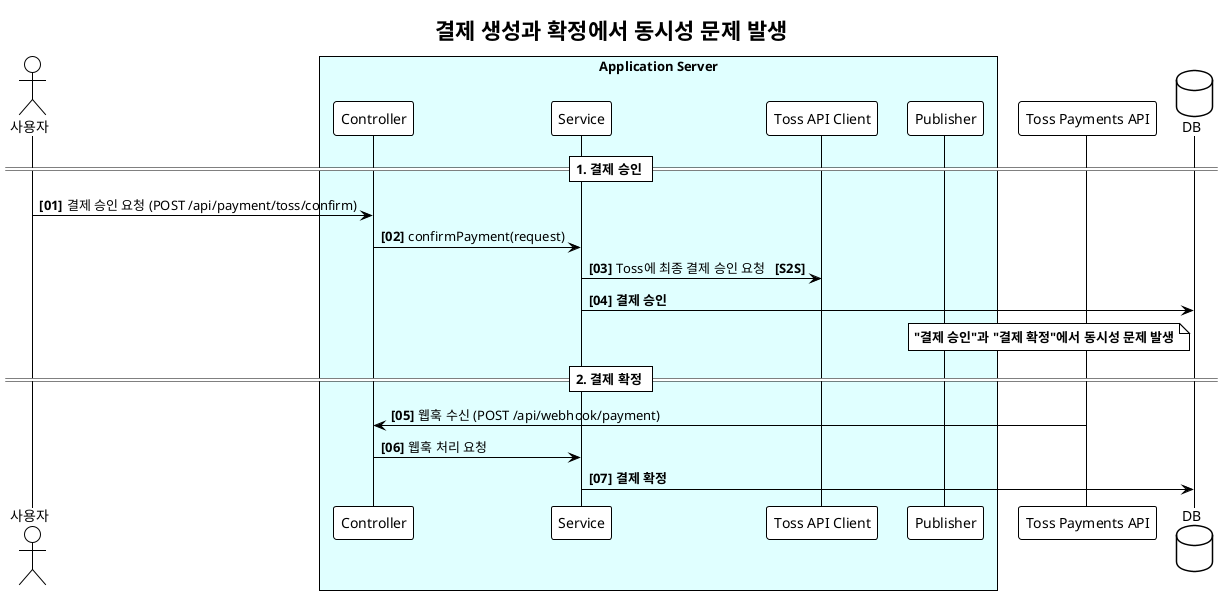 @startuml
!theme plain
autonumber "<b>[00]"

title 결제 생성과 확정에서 동시성 문제 발생

actor User as "사용자"

box "Application Server" #LightCyan
    participant Controller
    participant Service
    participant Client as "Toss API Client"
    participant Publisher
end box

participant TOSS as "Toss Payments API"
database DB



== 1. 결제 승인 ==
User -> Controller: 결제 승인 요청 (POST /api/payment/toss/confirm)
Controller -> Service: confirmPayment(request)
Service -> Client:  Toss에 최종 결제 승인 요청   **[S2S]**
Service -> DB: **결제 승인**


note left of DB: **"결제 승인"과 "결제 확정"에서 동시성 문제 발생**


== 2. 결제 확정 ==


TOSS -> Controller: 웹훅 수신 (POST /api/webhook/payment)
Controller -> Service: 웹훅 처리 요청
Service -> DB: **결제 확정**

@enduml